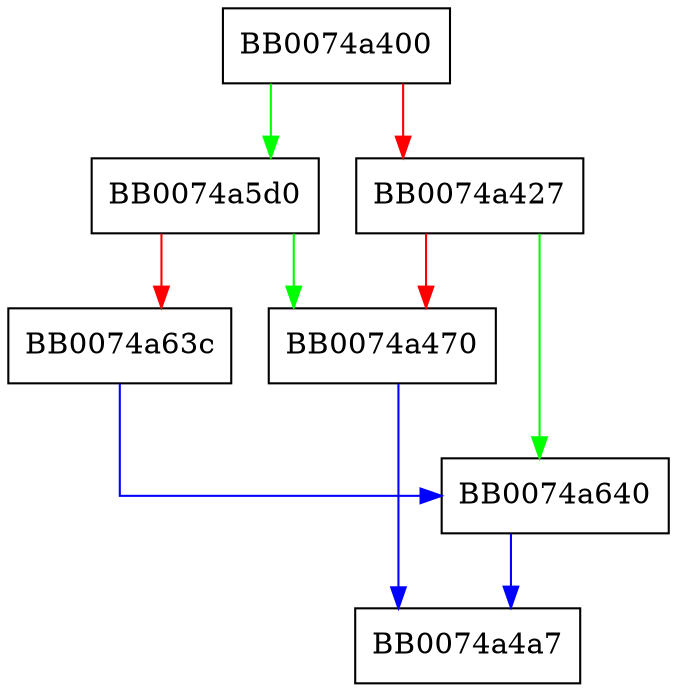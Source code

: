 digraph ge_add {
  node [shape="box"];
  graph [splines=ortho];
  BB0074a400 -> BB0074a5d0 [color="green"];
  BB0074a400 -> BB0074a427 [color="red"];
  BB0074a427 -> BB0074a640 [color="green"];
  BB0074a427 -> BB0074a470 [color="red"];
  BB0074a470 -> BB0074a4a7 [color="blue"];
  BB0074a5d0 -> BB0074a470 [color="green"];
  BB0074a5d0 -> BB0074a63c [color="red"];
  BB0074a63c -> BB0074a640 [color="blue"];
  BB0074a640 -> BB0074a4a7 [color="blue"];
}